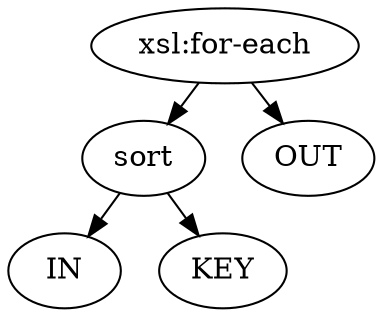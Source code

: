 digraph g {compound="true";bgcolor="";fontcolor="";fontname="";fontsize="";label="";margin="";nodesep="";rankdir="";ranksep="";ratio="";size="";node[label="xsl:for-each", color="",fillcolor="",fixedsize="",fontcolor="",fontname="",fontsize="",height="",shape="",style="",URL="",width="",] {d7e32200};node[label="sort", color="",fillcolor="",fixedsize="",fontcolor="",fontname="",fontsize="",height="",shape="",style="",URL="",width="",] {d7e32201};node[label="IN", color="",fillcolor="",fixedsize="",fontcolor="",fontname="",fontsize="",height="",shape="",style="",URL="",width="",] {d7e32202};node[label="KEY", color="",fillcolor="",fixedsize="",fontcolor="",fontname="",fontsize="",height="",shape="",style="",URL="",width="",] {d7e32203};edge[arrowhead="",arrowsize="",arrowtail="",constraint="",color="",decorate="",dir="",fontcolor="",fontname="",fontsize="",headlabel="",headport="",label="",labeldistance="",labelfloat="",labelfontcolor="",labelfontname="",labelfontsize="",minlen="",samehead="",sametail="",style="",taillabel="",tailport="",URL="",lhead="",ltail=""] d7e32201 -> d7e32202;edge[arrowhead="",arrowsize="",arrowtail="",constraint="",color="",decorate="",dir="",fontcolor="",fontname="",fontsize="",headlabel="",headport="",label="",labeldistance="",labelfloat="",labelfontcolor="",labelfontname="",labelfontsize="",minlen="",samehead="",sametail="",style="",taillabel="",tailport="",URL="",lhead="",ltail=""] d7e32201 -> d7e32203;node[label="OUT", color="",fillcolor="",fixedsize="",fontcolor="",fontname="",fontsize="",height="",shape="",style="",URL="",width="",] {d7e32204};edge[arrowhead="",arrowsize="",arrowtail="",constraint="",color="",decorate="",dir="",fontcolor="",fontname="",fontsize="",headlabel="",headport="",label="",labeldistance="",labelfloat="",labelfontcolor="",labelfontname="",labelfontsize="",minlen="",samehead="",sametail="",style="",taillabel="",tailport="",URL="",lhead="",ltail=""] d7e32200 -> d7e32201;edge[arrowhead="",arrowsize="",arrowtail="",constraint="",color="",decorate="",dir="",fontcolor="",fontname="",fontsize="",headlabel="",headport="",label="",labeldistance="",labelfloat="",labelfontcolor="",labelfontname="",labelfontsize="",minlen="",samehead="",sametail="",style="",taillabel="",tailport="",URL="",lhead="",ltail=""] d7e32200 -> d7e32204;}
 
